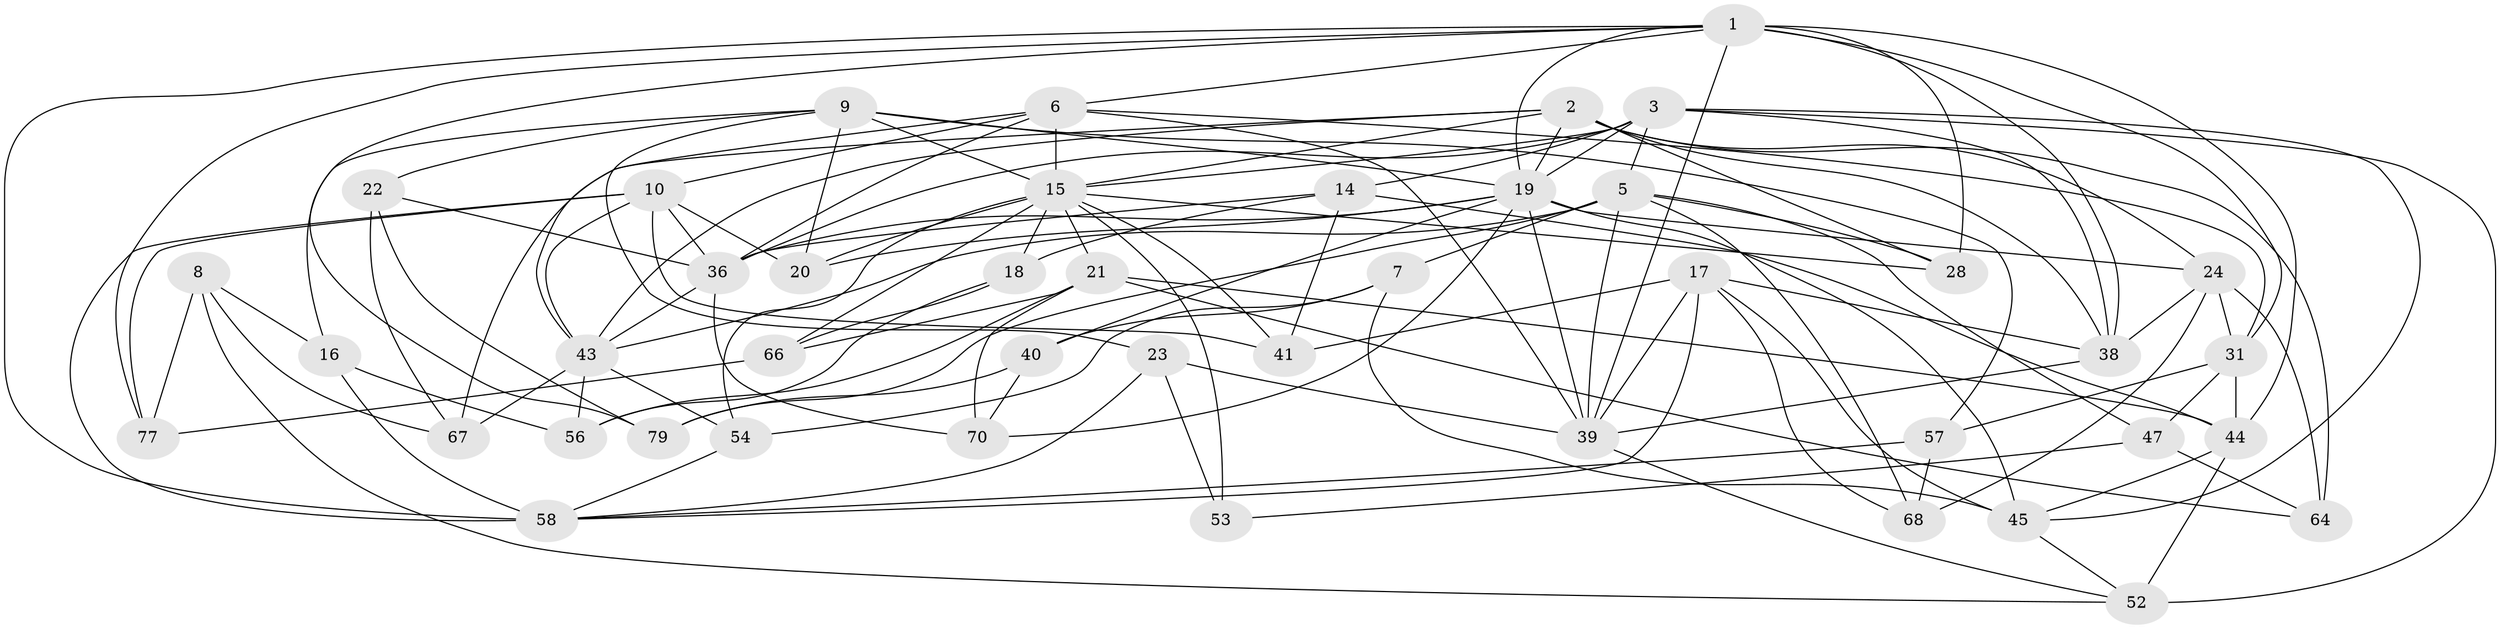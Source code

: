 // original degree distribution, {4: 1.0}
// Generated by graph-tools (version 1.1) at 2025/16/03/09/25 04:16:19]
// undirected, 44 vertices, 124 edges
graph export_dot {
graph [start="1"]
  node [color=gray90,style=filled];
  1 [super="+4"];
  2 [super="+12"];
  3 [super="+13"];
  5 [super="+81+69"];
  6 [super="+87+35"];
  7;
  8;
  9 [super="+32"];
  10 [super="+29"];
  14 [super="+27"];
  15 [super="+42+33+65+51"];
  16;
  17 [super="+37"];
  18;
  19 [super="+26+25"];
  20 [super="+59"];
  21 [super="+48"];
  22;
  23;
  24 [super="+55"];
  28;
  31 [super="+60"];
  36 [super="+85+76"];
  38 [super="+74"];
  39 [super="+78+80"];
  40;
  41;
  43 [super="+84+75"];
  44 [super="+71"];
  45 [super="+49"];
  47;
  52 [super="+83"];
  53;
  54;
  56;
  57;
  58 [super="+63+61"];
  64;
  66;
  67;
  68;
  70;
  77;
  79;
  1 -- 31;
  1 -- 6;
  1 -- 39;
  1 -- 38;
  1 -- 44;
  1 -- 77;
  1 -- 79;
  1 -- 19;
  1 -- 58;
  1 -- 28;
  2 -- 19;
  2 -- 67;
  2 -- 43;
  2 -- 64;
  2 -- 24;
  2 -- 28;
  2 -- 15;
  2 -- 38;
  3 -- 52 [weight=2];
  3 -- 15;
  3 -- 36;
  3 -- 19;
  3 -- 5;
  3 -- 38;
  3 -- 45;
  3 -- 14 [weight=2];
  5 -- 68;
  5 -- 7;
  5 -- 43;
  5 -- 28;
  5 -- 39;
  5 -- 79;
  5 -- 47;
  6 -- 15 [weight=2];
  6 -- 36;
  6 -- 43;
  6 -- 31;
  6 -- 10;
  6 -- 39;
  7 -- 45;
  7 -- 40;
  7 -- 54;
  8 -- 52;
  8 -- 67;
  8 -- 16;
  8 -- 77;
  9 -- 57;
  9 -- 23;
  9 -- 16;
  9 -- 19 [weight=2];
  9 -- 22;
  9 -- 15;
  9 -- 20;
  10 -- 20;
  10 -- 41;
  10 -- 36;
  10 -- 58 [weight=2];
  10 -- 43;
  10 -- 77;
  14 -- 41;
  14 -- 18;
  14 -- 36;
  14 -- 44;
  15 -- 66;
  15 -- 53 [weight=2];
  15 -- 28;
  15 -- 41;
  15 -- 18;
  15 -- 20 [weight=3];
  15 -- 21;
  15 -- 54;
  16 -- 56;
  16 -- 58;
  17 -- 41;
  17 -- 68;
  17 -- 45;
  17 -- 38;
  17 -- 39;
  17 -- 58;
  18 -- 56;
  18 -- 66;
  19 -- 20;
  19 -- 36;
  19 -- 70;
  19 -- 40;
  19 -- 45;
  19 -- 24;
  19 -- 39;
  21 -- 66;
  21 -- 56;
  21 -- 64;
  21 -- 44;
  21 -- 70;
  22 -- 79;
  22 -- 67;
  22 -- 36;
  23 -- 53;
  23 -- 39;
  23 -- 58;
  24 -- 64;
  24 -- 68;
  24 -- 31;
  24 -- 38;
  31 -- 47;
  31 -- 44;
  31 -- 57;
  36 -- 43;
  36 -- 70;
  38 -- 39;
  39 -- 52;
  40 -- 79;
  40 -- 70;
  43 -- 56;
  43 -- 67;
  43 -- 54;
  44 -- 52;
  44 -- 45;
  45 -- 52;
  47 -- 53;
  47 -- 64;
  54 -- 58;
  57 -- 68;
  57 -- 58;
  66 -- 77;
}
